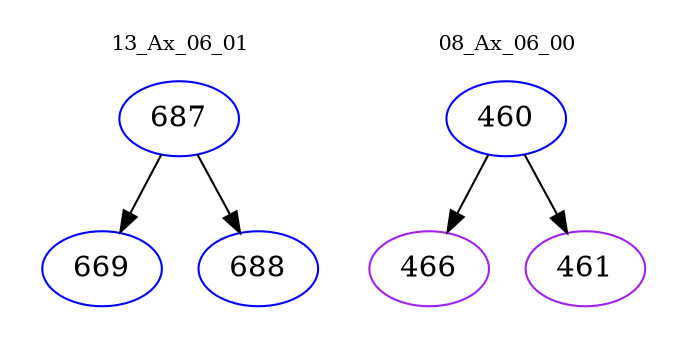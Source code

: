 digraph{
subgraph cluster_0 {
color = white
label = "13_Ax_06_01";
fontsize=10;
T0_687 [label="687", color="blue"]
T0_687 -> T0_669 [color="black"]
T0_669 [label="669", color="blue"]
T0_687 -> T0_688 [color="black"]
T0_688 [label="688", color="blue"]
}
subgraph cluster_1 {
color = white
label = "08_Ax_06_00";
fontsize=10;
T1_460 [label="460", color="blue"]
T1_460 -> T1_466 [color="black"]
T1_466 [label="466", color="purple"]
T1_460 -> T1_461 [color="black"]
T1_461 [label="461", color="purple"]
}
}
